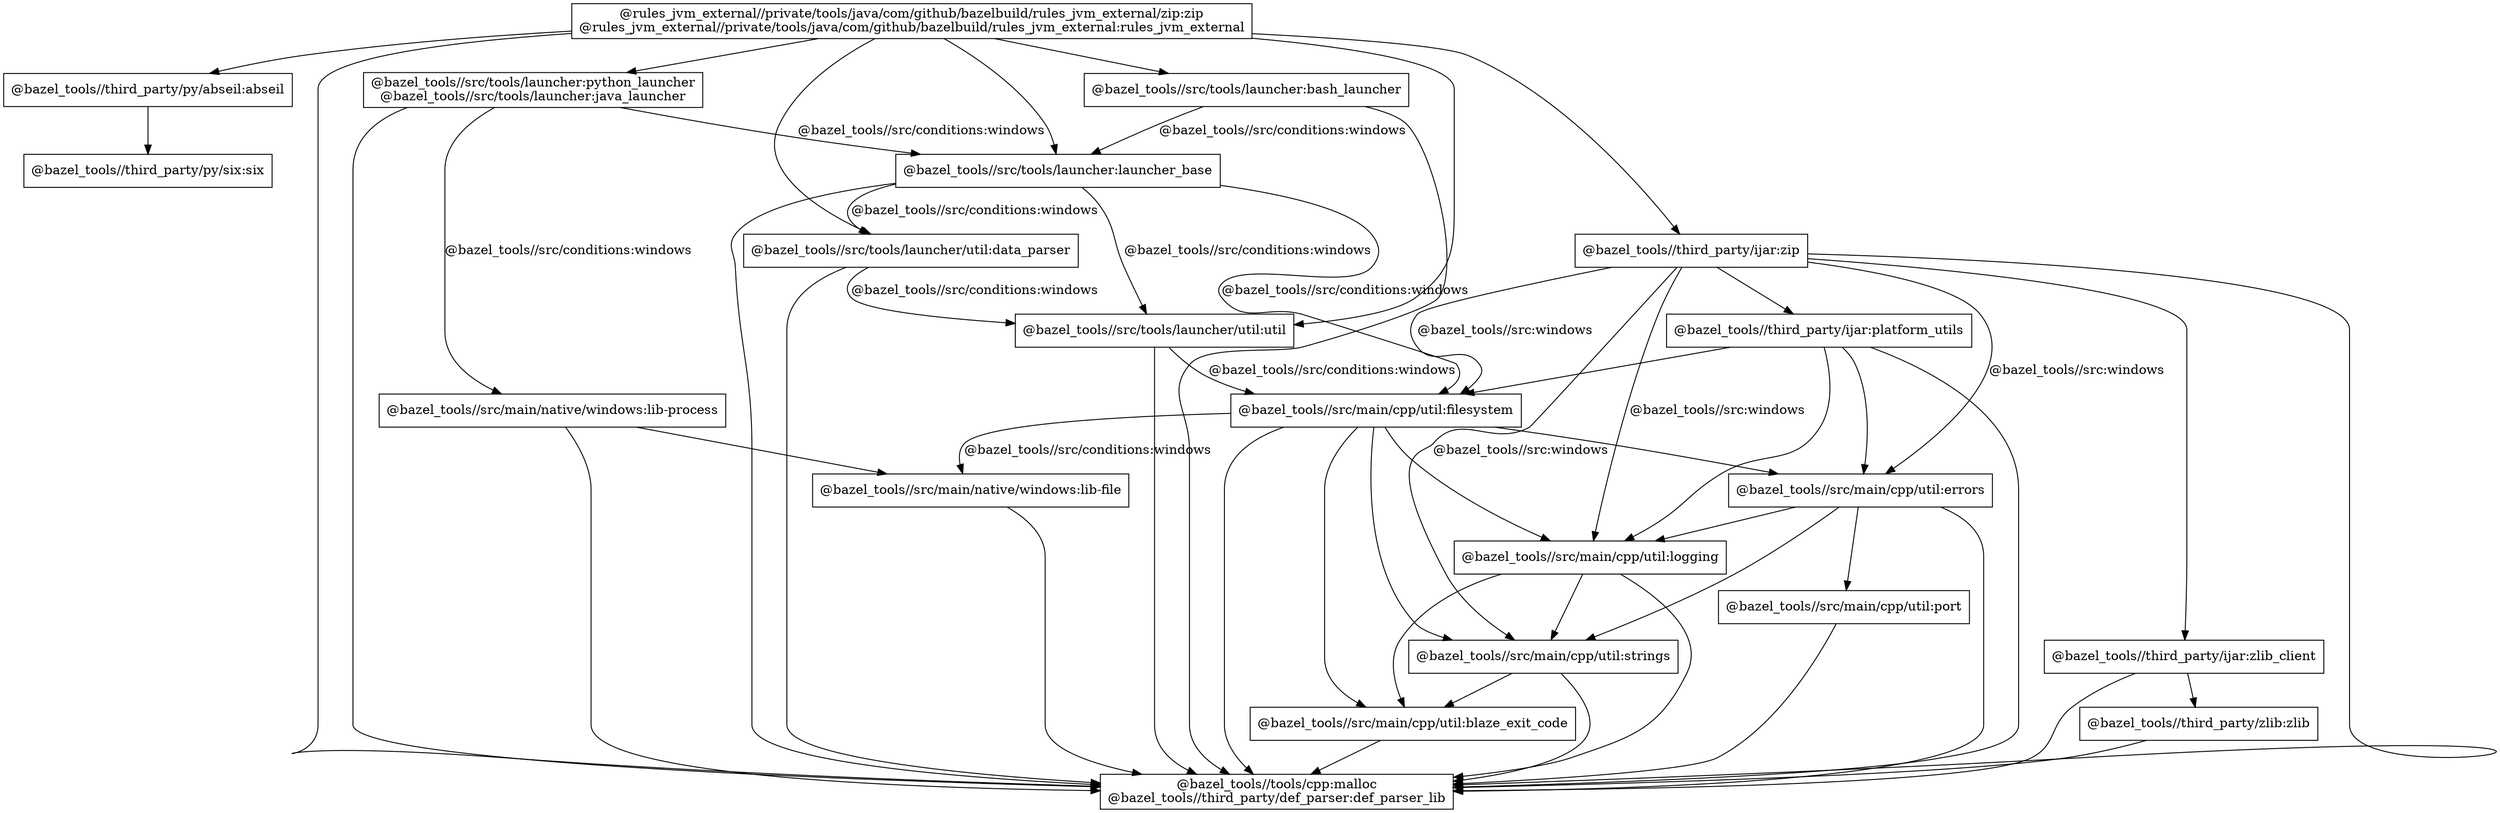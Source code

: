 digraph mygraph {
  node [shape=box];
  "@rules_jvm_external//private/tools/java/com/github/bazelbuild/rules_jvm_external/zip:zip\n@rules_jvm_external//private/tools/java/com/github/bazelbuild/rules_jvm_external:rules_jvm_external"
  "@rules_jvm_external//private/tools/java/com/github/bazelbuild/rules_jvm_external/zip:zip\n@rules_jvm_external//private/tools/java/com/github/bazelbuild/rules_jvm_external:rules_jvm_external" -> "@bazel_tools//third_party/py/abseil:abseil"
  "@rules_jvm_external//private/tools/java/com/github/bazelbuild/rules_jvm_external/zip:zip\n@rules_jvm_external//private/tools/java/com/github/bazelbuild/rules_jvm_external:rules_jvm_external" -> "@bazel_tools//src/tools/launcher:launcher_base"
  "@rules_jvm_external//private/tools/java/com/github/bazelbuild/rules_jvm_external/zip:zip\n@rules_jvm_external//private/tools/java/com/github/bazelbuild/rules_jvm_external:rules_jvm_external" -> "@bazel_tools//tools/cpp:malloc\n@bazel_tools//third_party/def_parser:def_parser_lib"
  "@rules_jvm_external//private/tools/java/com/github/bazelbuild/rules_jvm_external/zip:zip\n@rules_jvm_external//private/tools/java/com/github/bazelbuild/rules_jvm_external:rules_jvm_external" -> "@bazel_tools//src/tools/launcher:python_launcher\n@bazel_tools//src/tools/launcher:java_launcher"
  "@rules_jvm_external//private/tools/java/com/github/bazelbuild/rules_jvm_external/zip:zip\n@rules_jvm_external//private/tools/java/com/github/bazelbuild/rules_jvm_external:rules_jvm_external" -> "@bazel_tools//third_party/ijar:zip"
  "@rules_jvm_external//private/tools/java/com/github/bazelbuild/rules_jvm_external/zip:zip\n@rules_jvm_external//private/tools/java/com/github/bazelbuild/rules_jvm_external:rules_jvm_external" -> "@bazel_tools//src/tools/launcher/util:util"
  "@rules_jvm_external//private/tools/java/com/github/bazelbuild/rules_jvm_external/zip:zip\n@rules_jvm_external//private/tools/java/com/github/bazelbuild/rules_jvm_external:rules_jvm_external" -> "@bazel_tools//src/tools/launcher/util:data_parser"
  "@rules_jvm_external//private/tools/java/com/github/bazelbuild/rules_jvm_external/zip:zip\n@rules_jvm_external//private/tools/java/com/github/bazelbuild/rules_jvm_external:rules_jvm_external" -> "@bazel_tools//src/tools/launcher:bash_launcher"
  "@bazel_tools//src/tools/launcher:bash_launcher"
  "@bazel_tools//src/tools/launcher:bash_launcher" -> "@bazel_tools//src/tools/launcher:launcher_base"
  [label="@bazel_tools//src/conditions:windows"];
  "@bazel_tools//src/tools/launcher:bash_launcher" -> "@bazel_tools//tools/cpp:malloc\n@bazel_tools//third_party/def_parser:def_parser_lib"
  "@bazel_tools//src/tools/launcher:python_launcher\n@bazel_tools//src/tools/launcher:java_launcher"
  "@bazel_tools//src/tools/launcher:python_launcher\n@bazel_tools//src/tools/launcher:java_launcher" -> "@bazel_tools//src/main/native/windows:lib-process"
  [label="@bazel_tools//src/conditions:windows"];
  "@bazel_tools//src/tools/launcher:python_launcher\n@bazel_tools//src/tools/launcher:java_launcher" -> "@bazel_tools//src/tools/launcher:launcher_base"
  [label="@bazel_tools//src/conditions:windows"];
  "@bazel_tools//src/tools/launcher:python_launcher\n@bazel_tools//src/tools/launcher:java_launcher" -> "@bazel_tools//tools/cpp:malloc\n@bazel_tools//third_party/def_parser:def_parser_lib"
  "@bazel_tools//third_party/ijar:zip"
  "@bazel_tools//third_party/ijar:zip" -> "@bazel_tools//src/main/cpp/util:errors"
  [label="@bazel_tools//src:windows"];
  "@bazel_tools//third_party/ijar:zip" -> "@bazel_tools//src/main/cpp/util:strings"
  [label="@bazel_tools//src:windows"];
  "@bazel_tools//third_party/ijar:zip" -> "@bazel_tools//src/main/cpp/util:filesystem"
  [label="@bazel_tools//src:windows"];
  "@bazel_tools//third_party/ijar:zip" -> "@bazel_tools//src/main/cpp/util:logging"
  [label="@bazel_tools//src:windows"];
  "@bazel_tools//third_party/ijar:zip" -> "@bazel_tools//third_party/ijar:platform_utils"
  "@bazel_tools//third_party/ijar:zip" -> "@bazel_tools//third_party/ijar:zlib_client"
  "@bazel_tools//third_party/ijar:zip" -> "@bazel_tools//tools/cpp:malloc\n@bazel_tools//third_party/def_parser:def_parser_lib"
  "@bazel_tools//third_party/ijar:platform_utils"
  "@bazel_tools//third_party/ijar:platform_utils" -> "@bazel_tools//src/main/cpp/util:errors"
  "@bazel_tools//third_party/ijar:platform_utils" -> "@bazel_tools//src/main/cpp/util:logging"
  "@bazel_tools//third_party/ijar:platform_utils" -> "@bazel_tools//src/main/cpp/util:filesystem"
  "@bazel_tools//third_party/ijar:platform_utils" -> "@bazel_tools//tools/cpp:malloc\n@bazel_tools//third_party/def_parser:def_parser_lib"
  "@bazel_tools//third_party/ijar:zlib_client"
  "@bazel_tools//third_party/ijar:zlib_client" -> "@bazel_tools//third_party/zlib:zlib"
  "@bazel_tools//third_party/ijar:zlib_client" -> "@bazel_tools//tools/cpp:malloc\n@bazel_tools//third_party/def_parser:def_parser_lib"
  "@bazel_tools//third_party/zlib:zlib"
  "@bazel_tools//third_party/zlib:zlib" -> "@bazel_tools//tools/cpp:malloc\n@bazel_tools//third_party/def_parser:def_parser_lib"
  "@bazel_tools//src/tools/launcher:launcher_base"
  "@bazel_tools//src/tools/launcher:launcher_base" -> "@bazel_tools//src/tools/launcher/util:util"
  [label="@bazel_tools//src/conditions:windows"];
  "@bazel_tools//src/tools/launcher:launcher_base" -> "@bazel_tools//src/main/cpp/util:filesystem"
  [label="@bazel_tools//src/conditions:windows"];
  "@bazel_tools//src/tools/launcher:launcher_base" -> "@bazel_tools//src/tools/launcher/util:data_parser"
  [label="@bazel_tools//src/conditions:windows"];
  "@bazel_tools//src/tools/launcher:launcher_base" -> "@bazel_tools//tools/cpp:malloc\n@bazel_tools//third_party/def_parser:def_parser_lib"
  "@bazel_tools//src/main/native/windows:lib-process"
  "@bazel_tools//src/main/native/windows:lib-process" -> "@bazel_tools//src/main/native/windows:lib-file"
  "@bazel_tools//src/main/native/windows:lib-process" -> "@bazel_tools//tools/cpp:malloc\n@bazel_tools//third_party/def_parser:def_parser_lib"
  "@bazel_tools//src/tools/launcher/util:data_parser"
  "@bazel_tools//src/tools/launcher/util:data_parser" -> "@bazel_tools//src/tools/launcher/util:util"
  [label="@bazel_tools//src/conditions:windows"];
  "@bazel_tools//src/tools/launcher/util:data_parser" -> "@bazel_tools//tools/cpp:malloc\n@bazel_tools//third_party/def_parser:def_parser_lib"
  "@bazel_tools//third_party/py/abseil:abseil"
  "@bazel_tools//third_party/py/abseil:abseil" -> "@bazel_tools//third_party/py/six:six"
  "@bazel_tools//third_party/py/six:six"
  "@bazel_tools//src/tools/launcher/util:util"
  "@bazel_tools//src/tools/launcher/util:util" -> "@bazel_tools//src/main/cpp/util:filesystem"
  [label="@bazel_tools//src/conditions:windows"];
  "@bazel_tools//src/tools/launcher/util:util" -> "@bazel_tools//tools/cpp:malloc\n@bazel_tools//third_party/def_parser:def_parser_lib"
  "@bazel_tools//src/main/cpp/util:filesystem"
  "@bazel_tools//src/main/cpp/util:filesystem" -> "@bazel_tools//src/main/cpp/util:logging"
  "@bazel_tools//src/main/cpp/util:filesystem" -> "@bazel_tools//tools/cpp:malloc\n@bazel_tools//third_party/def_parser:def_parser_lib"
  "@bazel_tools//src/main/cpp/util:filesystem" -> "@bazel_tools//src/main/cpp/util:strings"
  "@bazel_tools//src/main/cpp/util:filesystem" -> "@bazel_tools//src/main/cpp/util:errors"
  "@bazel_tools//src/main/cpp/util:filesystem" -> "@bazel_tools//src/main/native/windows:lib-file"
  [label="@bazel_tools//src/conditions:windows"];
  "@bazel_tools//src/main/cpp/util:filesystem" -> "@bazel_tools//src/main/cpp/util:blaze_exit_code"
  "@bazel_tools//src/main/native/windows:lib-file"
  "@bazel_tools//src/main/native/windows:lib-file" -> "@bazel_tools//tools/cpp:malloc\n@bazel_tools//third_party/def_parser:def_parser_lib"
  "@bazel_tools//src/main/cpp/util:errors"
  "@bazel_tools//src/main/cpp/util:errors" -> "@bazel_tools//src/main/cpp/util:strings"
  "@bazel_tools//src/main/cpp/util:errors" -> "@bazel_tools//src/main/cpp/util:logging"
  "@bazel_tools//src/main/cpp/util:errors" -> "@bazel_tools//src/main/cpp/util:port"
  "@bazel_tools//src/main/cpp/util:errors" -> "@bazel_tools//tools/cpp:malloc\n@bazel_tools//third_party/def_parser:def_parser_lib"
  "@bazel_tools//src/main/cpp/util:port"
  "@bazel_tools//src/main/cpp/util:port" -> "@bazel_tools//tools/cpp:malloc\n@bazel_tools//third_party/def_parser:def_parser_lib"
  "@bazel_tools//src/main/cpp/util:logging"
  "@bazel_tools//src/main/cpp/util:logging" -> "@bazel_tools//src/main/cpp/util:blaze_exit_code"
  "@bazel_tools//src/main/cpp/util:logging" -> "@bazel_tools//src/main/cpp/util:strings"
  "@bazel_tools//src/main/cpp/util:logging" -> "@bazel_tools//tools/cpp:malloc\n@bazel_tools//third_party/def_parser:def_parser_lib"
  "@bazel_tools//src/main/cpp/util:strings"
  "@bazel_tools//src/main/cpp/util:strings" -> "@bazel_tools//src/main/cpp/util:blaze_exit_code"
  "@bazel_tools//src/main/cpp/util:strings" -> "@bazel_tools//tools/cpp:malloc\n@bazel_tools//third_party/def_parser:def_parser_lib"
  "@bazel_tools//src/main/cpp/util:blaze_exit_code"
  "@bazel_tools//src/main/cpp/util:blaze_exit_code" -> "@bazel_tools//tools/cpp:malloc\n@bazel_tools//third_party/def_parser:def_parser_lib"
  "@bazel_tools//tools/cpp:malloc\n@bazel_tools//third_party/def_parser:def_parser_lib"
}
